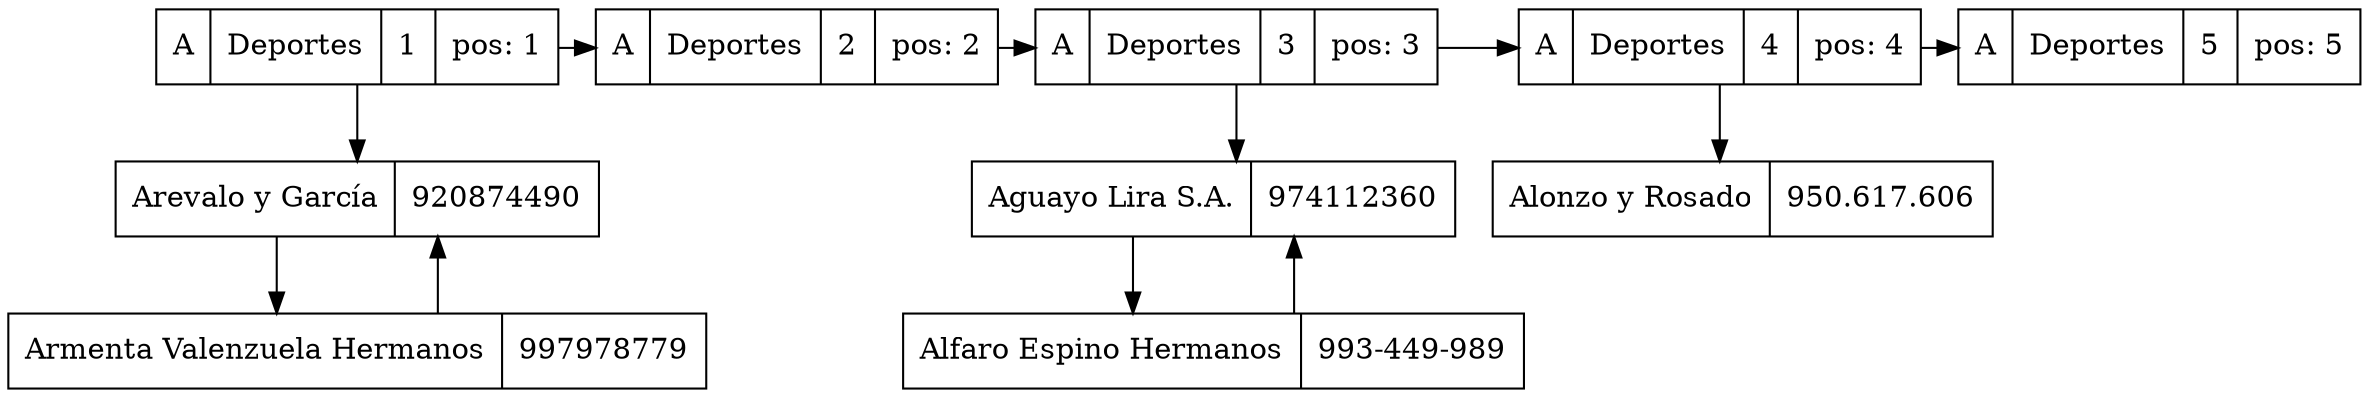 digraph G{
node[shape="box" shape="record"]
graph[splines="ortho"]
node0[label="A|Deportes|1|pos: 1"];
node0xc000046120[label="Arevalo y García|920874490"];
node0->node0xc000046120;
node0xc000046180[label="Armenta Valenzuela Hermanos|997978779"];
node0xc000046120->node0xc000046180;
node0xc000046180->node0xc000046120;
node0->node1;
node1[label="A|Deportes|2|pos: 2"];
node1->node2;
node2[label="A|Deportes|3|pos: 3"];
node0xc0000461e0[label="Aguayo Lira S.A.|974112360"];
node2->node0xc0000461e0;
node0xc000046240[label="Alfaro Espino Hermanos|993-449-989"];
node0xc0000461e0->node0xc000046240;
node0xc000046240->node0xc0000461e0;
node2->node3;
node3[label="A|Deportes|4|pos: 4"];
node0xc0000462a0[label="Alonzo y Rosado|950.617.606"];
node3->node0xc0000462a0;
node3->node4;
node4[label="A|Deportes|5|pos: 5"];
{rank="same"; node0; node1; node2; node3; node4}
}
